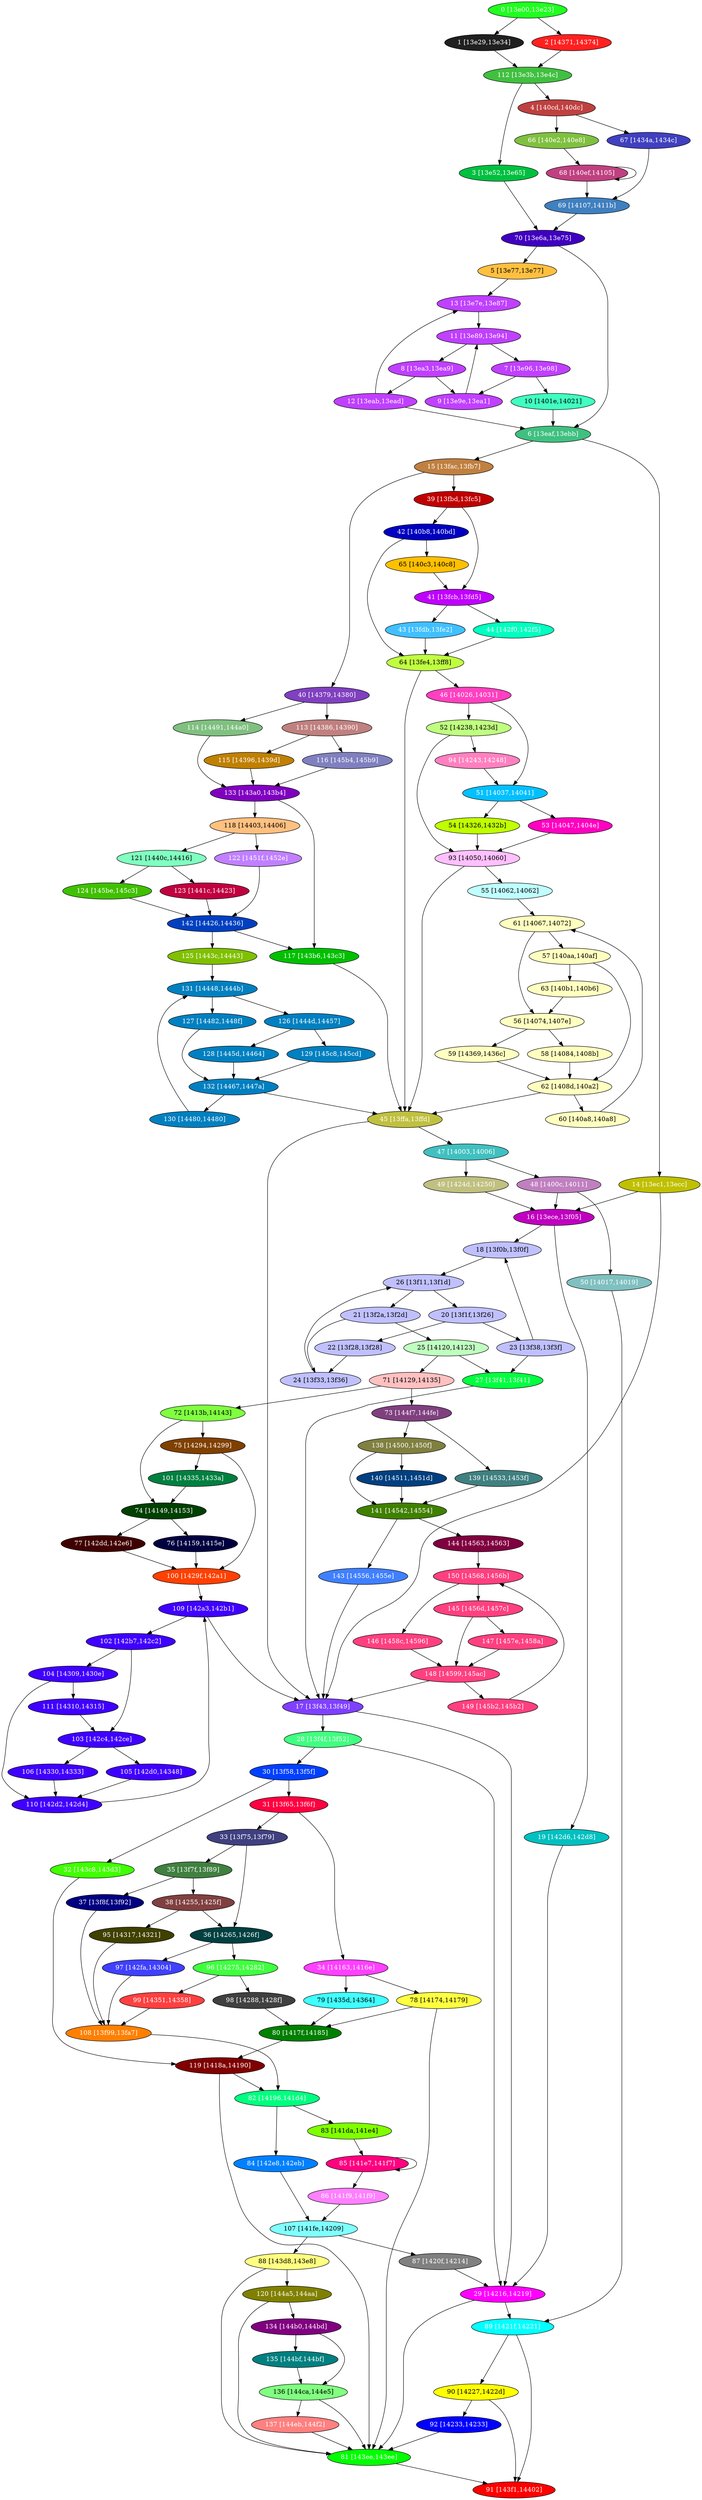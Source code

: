 diGraph libnss3{
	libnss3_0  [style=filled fillcolor="#20FF20" fontcolor="#ffffff" shape=oval label="0 [13e00,13e23]"]
	libnss3_1  [style=filled fillcolor="#202020" fontcolor="#ffffff" shape=oval label="1 [13e29,13e34]"]
	libnss3_2  [style=filled fillcolor="#FF2020" fontcolor="#ffffff" shape=oval label="2 [14371,14374]"]
	libnss3_3  [style=filled fillcolor="#00C040" fontcolor="#ffffff" shape=oval label="3 [13e52,13e65]"]
	libnss3_4  [style=filled fillcolor="#C04040" fontcolor="#ffffff" shape=oval label="4 [140cd,140dc]"]
	libnss3_5  [style=filled fillcolor="#FFC040" fontcolor="#000000" shape=oval label="5 [13e77,13e77]"]
	libnss3_6  [style=filled fillcolor="#40C080" fontcolor="#ffffff" shape=oval label="6 [13eaf,13ebb]"]
	libnss3_7  [style=filled fillcolor="#C040FF" fontcolor="#ffffff" shape=oval label="7 [13e96,13e98]"]
	libnss3_8  [style=filled fillcolor="#C040FF" fontcolor="#ffffff" shape=oval label="8 [13ea3,13ea9]"]
	libnss3_9  [style=filled fillcolor="#C040FF" fontcolor="#ffffff" shape=oval label="9 [13e9e,13ea1]"]
	libnss3_a  [style=filled fillcolor="#40FFC0" fontcolor="#000000" shape=oval label="10 [1401e,14021]"]
	libnss3_b  [style=filled fillcolor="#C040FF" fontcolor="#ffffff" shape=oval label="11 [13e89,13e94]"]
	libnss3_c  [style=filled fillcolor="#C040FF" fontcolor="#ffffff" shape=oval label="12 [13eab,13ead]"]
	libnss3_d  [style=filled fillcolor="#C040FF" fontcolor="#ffffff" shape=oval label="13 [13e7e,13e87]"]
	libnss3_e  [style=filled fillcolor="#C0C000" fontcolor="#ffffff" shape=oval label="14 [13ec1,13ecc]"]
	libnss3_f  [style=filled fillcolor="#C08040" fontcolor="#ffffff" shape=oval label="15 [13fac,13fb7]"]
	libnss3_10  [style=filled fillcolor="#C000C0" fontcolor="#ffffff" shape=oval label="16 [13ece,13f05]"]
	libnss3_11  [style=filled fillcolor="#8040FF" fontcolor="#ffffff" shape=oval label="17 [13f43,13f49]"]
	libnss3_12  [style=filled fillcolor="#C0C0FF" fontcolor="#000000" shape=oval label="18 [13f0b,13f0f]"]
	libnss3_13  [style=filled fillcolor="#00C0C0" fontcolor="#ffffff" shape=oval label="19 [142d6,142d8]"]
	libnss3_14  [style=filled fillcolor="#C0C0FF" fontcolor="#000000" shape=oval label="20 [13f1f,13f26]"]
	libnss3_15  [style=filled fillcolor="#C0C0FF" fontcolor="#000000" shape=oval label="21 [13f2a,13f2d]"]
	libnss3_16  [style=filled fillcolor="#C0C0FF" fontcolor="#000000" shape=oval label="22 [13f28,13f28]"]
	libnss3_17  [style=filled fillcolor="#C0C0FF" fontcolor="#000000" shape=oval label="23 [13f38,13f3f]"]
	libnss3_18  [style=filled fillcolor="#C0C0FF" fontcolor="#000000" shape=oval label="24 [13f33,13f36]"]
	libnss3_19  [style=filled fillcolor="#C0FFC0" fontcolor="#000000" shape=oval label="25 [14120,14123]"]
	libnss3_1a  [style=filled fillcolor="#C0C0FF" fontcolor="#000000" shape=oval label="26 [13f11,13f1d]"]
	libnss3_1b  [style=filled fillcolor="#00FF40" fontcolor="#ffffff" shape=oval label="27 [13f41,13f41]"]
	libnss3_1c  [style=filled fillcolor="#40FF80" fontcolor="#ffffff" shape=oval label="28 [13f4f,13f52]"]
	libnss3_1d  [style=filled fillcolor="#FF00FF" fontcolor="#ffffff" shape=oval label="29 [14216,14219]"]
	libnss3_1e  [style=filled fillcolor="#0040FF" fontcolor="#ffffff" shape=oval label="30 [13f58,13f5f]"]
	libnss3_1f  [style=filled fillcolor="#FF0040" fontcolor="#ffffff" shape=oval label="31 [13f65,13f6f]"]
	libnss3_20  [style=filled fillcolor="#40FF00" fontcolor="#ffffff" shape=oval label="32 [143c8,143d3]"]
	libnss3_21  [style=filled fillcolor="#404080" fontcolor="#ffffff" shape=oval label="33 [13f75,13f79]"]
	libnss3_22  [style=filled fillcolor="#FF40FF" fontcolor="#ffffff" shape=oval label="34 [14163,1416e]"]
	libnss3_23  [style=filled fillcolor="#408040" fontcolor="#ffffff" shape=oval label="35 [13f7f,13f89]"]
	libnss3_24  [style=filled fillcolor="#004040" fontcolor="#ffffff" shape=oval label="36 [14265,1426f]"]
	libnss3_25  [style=filled fillcolor="#000080" fontcolor="#ffffff" shape=oval label="37 [13f8f,13f92]"]
	libnss3_26  [style=filled fillcolor="#804040" fontcolor="#ffffff" shape=oval label="38 [14255,1425f]"]
	libnss3_27  [style=filled fillcolor="#C00000" fontcolor="#ffffff" shape=oval label="39 [13fbd,13fc5]"]
	libnss3_28  [style=filled fillcolor="#8040C0" fontcolor="#ffffff" shape=oval label="40 [14379,14380]"]
	libnss3_29  [style=filled fillcolor="#C000FF" fontcolor="#ffffff" shape=oval label="41 [13fcb,13fd5]"]
	libnss3_2a  [style=filled fillcolor="#0000C0" fontcolor="#ffffff" shape=oval label="42 [140b8,140bd]"]
	libnss3_2b  [style=filled fillcolor="#40C0FF" fontcolor="#ffffff" shape=oval label="43 [13fdb,13fe2]"]
	libnss3_2c  [style=filled fillcolor="#00FFC0" fontcolor="#ffffff" shape=oval label="44 [142f0,142f5]"]
	libnss3_2d  [style=filled fillcolor="#C0C040" fontcolor="#ffffff" shape=oval label="45 [13ffa,13ffd]"]
	libnss3_2e  [style=filled fillcolor="#FF40C0" fontcolor="#ffffff" shape=oval label="46 [14026,14031]"]
	libnss3_2f  [style=filled fillcolor="#40C0C0" fontcolor="#ffffff" shape=oval label="47 [14003,14006]"]
	libnss3_30  [style=filled fillcolor="#C080C0" fontcolor="#ffffff" shape=oval label="48 [1400c,14011]"]
	libnss3_31  [style=filled fillcolor="#C0C080" fontcolor="#ffffff" shape=oval label="49 [1424d,14250]"]
	libnss3_32  [style=filled fillcolor="#80C0C0" fontcolor="#ffffff" shape=oval label="50 [14017,14019]"]
	libnss3_33  [style=filled fillcolor="#00C0FF" fontcolor="#ffffff" shape=oval label="51 [14037,14041]"]
	libnss3_34  [style=filled fillcolor="#C0FF80" fontcolor="#000000" shape=oval label="52 [14238,1423d]"]
	libnss3_35  [style=filled fillcolor="#FF00C0" fontcolor="#ffffff" shape=oval label="53 [14047,1404e]"]
	libnss3_36  [style=filled fillcolor="#C0FF00" fontcolor="#000000" shape=oval label="54 [14326,1432b]"]
	libnss3_37  [style=filled fillcolor="#C0FFFF" fontcolor="#000000" shape=oval label="55 [14062,14062]"]
	libnss3_38  [style=filled fillcolor="#FFFFC0" fontcolor="#000000" shape=oval label="56 [14074,1407e]"]
	libnss3_39  [style=filled fillcolor="#FFFFC0" fontcolor="#000000" shape=oval label="57 [140aa,140af]"]
	libnss3_3a  [style=filled fillcolor="#FFFFC0" fontcolor="#000000" shape=oval label="58 [14084,1408b]"]
	libnss3_3b  [style=filled fillcolor="#FFFFC0" fontcolor="#000000" shape=oval label="59 [14369,1436c]"]
	libnss3_3c  [style=filled fillcolor="#FFFFC0" fontcolor="#000000" shape=oval label="60 [140a8,140a8]"]
	libnss3_3d  [style=filled fillcolor="#FFFFC0" fontcolor="#000000" shape=oval label="61 [14067,14072]"]
	libnss3_3e  [style=filled fillcolor="#FFFFC0" fontcolor="#000000" shape=oval label="62 [1408d,140a2]"]
	libnss3_3f  [style=filled fillcolor="#FFFFC0" fontcolor="#000000" shape=oval label="63 [140b1,140b6]"]
	libnss3_40  [style=filled fillcolor="#C0FF40" fontcolor="#000000" shape=oval label="64 [13fe4,13ff8]"]
	libnss3_41  [style=filled fillcolor="#FFC000" fontcolor="#000000" shape=oval label="65 [140c3,140c8]"]
	libnss3_42  [style=filled fillcolor="#80C040" fontcolor="#ffffff" shape=oval label="66 [140e2,140e8]"]
	libnss3_43  [style=filled fillcolor="#4040C0" fontcolor="#ffffff" shape=oval label="67 [1434a,1434c]"]
	libnss3_44  [style=filled fillcolor="#C04080" fontcolor="#ffffff" shape=oval label="68 [140ef,14105]"]
	libnss3_45  [style=filled fillcolor="#4080C0" fontcolor="#ffffff" shape=oval label="69 [14107,1411b]"]
	libnss3_46  [style=filled fillcolor="#4000C0" fontcolor="#ffffff" shape=oval label="70 [13e6a,13e75]"]
	libnss3_47  [style=filled fillcolor="#FFC0C0" fontcolor="#000000" shape=oval label="71 [14129,14135]"]
	libnss3_48  [style=filled fillcolor="#80FF40" fontcolor="#000000" shape=oval label="72 [1413b,14143]"]
	libnss3_49  [style=filled fillcolor="#804080" fontcolor="#ffffff" shape=oval label="73 [144f7,144fe]"]
	libnss3_4a  [style=filled fillcolor="#004000" fontcolor="#ffffff" shape=oval label="74 [14149,14153]"]
	libnss3_4b  [style=filled fillcolor="#804000" fontcolor="#ffffff" shape=oval label="75 [14294,14299]"]
	libnss3_4c  [style=filled fillcolor="#000040" fontcolor="#ffffff" shape=oval label="76 [14159,1415e]"]
	libnss3_4d  [style=filled fillcolor="#400000" fontcolor="#ffffff" shape=oval label="77 [142dd,142e6]"]
	libnss3_4e  [style=filled fillcolor="#FFFF40" fontcolor="#000000" shape=oval label="78 [14174,14179]"]
	libnss3_4f  [style=filled fillcolor="#40FFFF" fontcolor="#000000" shape=oval label="79 [1435d,14364]"]
	libnss3_50  [style=filled fillcolor="#008000" fontcolor="#ffffff" shape=oval label="80 [1417f,14185]"]
	libnss3_51  [style=filled fillcolor="#00FF00" fontcolor="#ffffff" shape=oval label="81 [143ee,143ee]"]
	libnss3_52  [style=filled fillcolor="#00FF80" fontcolor="#ffffff" shape=oval label="82 [14196,141d4]"]
	libnss3_53  [style=filled fillcolor="#80FF00" fontcolor="#000000" shape=oval label="83 [141da,141e4]"]
	libnss3_54  [style=filled fillcolor="#0080FF" fontcolor="#ffffff" shape=oval label="84 [142e8,142eb]"]
	libnss3_55  [style=filled fillcolor="#FF0080" fontcolor="#ffffff" shape=oval label="85 [141e7,141f7]"]
	libnss3_56  [style=filled fillcolor="#FF80FF" fontcolor="#ffffff" shape=oval label="86 [141f9,141f9]"]
	libnss3_57  [style=filled fillcolor="#808080" fontcolor="#ffffff" shape=oval label="87 [1420f,14214]"]
	libnss3_58  [style=filled fillcolor="#FFFF80" fontcolor="#000000" shape=oval label="88 [143d8,143e8]"]
	libnss3_59  [style=filled fillcolor="#00FFFF" fontcolor="#ffffff" shape=oval label="89 [1421f,14221]"]
	libnss3_5a  [style=filled fillcolor="#FFFF00" fontcolor="#000000" shape=oval label="90 [14227,1422d]"]
	libnss3_5b  [style=filled fillcolor="#FF0000" fontcolor="#ffffff" shape=oval label="91 [143f1,14402]"]
	libnss3_5c  [style=filled fillcolor="#0000FF" fontcolor="#ffffff" shape=oval label="92 [14233,14233]"]
	libnss3_5d  [style=filled fillcolor="#FFC0FF" fontcolor="#000000" shape=oval label="93 [14050,14060]"]
	libnss3_5e  [style=filled fillcolor="#FF80C0" fontcolor="#ffffff" shape=oval label="94 [14243,14248]"]
	libnss3_5f  [style=filled fillcolor="#404000" fontcolor="#ffffff" shape=oval label="95 [14317,14321]"]
	libnss3_60  [style=filled fillcolor="#40FF40" fontcolor="#ffffff" shape=oval label="96 [14275,14282]"]
	libnss3_61  [style=filled fillcolor="#4040FF" fontcolor="#ffffff" shape=oval label="97 [142fa,14304]"]
	libnss3_62  [style=filled fillcolor="#404040" fontcolor="#ffffff" shape=oval label="98 [14288,1428f]"]
	libnss3_63  [style=filled fillcolor="#FF4040" fontcolor="#ffffff" shape=oval label="99 [14351,14358]"]
	libnss3_64  [style=filled fillcolor="#FF4000" fontcolor="#ffffff" shape=oval label="100 [1429f,142a1]"]
	libnss3_65  [style=filled fillcolor="#008040" fontcolor="#ffffff" shape=oval label="101 [14335,1433a]"]
	libnss3_66  [style=filled fillcolor="#4000FF" fontcolor="#ffffff" shape=oval label="102 [142b7,142c2]"]
	libnss3_67  [style=filled fillcolor="#4000FF" fontcolor="#ffffff" shape=oval label="103 [142c4,142ce]"]
	libnss3_68  [style=filled fillcolor="#4000FF" fontcolor="#ffffff" shape=oval label="104 [14309,1430e]"]
	libnss3_69  [style=filled fillcolor="#4000FF" fontcolor="#ffffff" shape=oval label="105 [142d0,14348]"]
	libnss3_6a  [style=filled fillcolor="#4000FF" fontcolor="#ffffff" shape=oval label="106 [14330,14333]"]
	libnss3_6b  [style=filled fillcolor="#80FFFF" fontcolor="#000000" shape=oval label="107 [141fe,14209]"]
	libnss3_6c  [style=filled fillcolor="#FF8000" fontcolor="#ffffff" shape=oval label="108 [13f99,13fa7]"]
	libnss3_6d  [style=filled fillcolor="#4000FF" fontcolor="#ffffff" shape=oval label="109 [142a3,142b1]"]
	libnss3_6e  [style=filled fillcolor="#4000FF" fontcolor="#ffffff" shape=oval label="110 [142d2,142d4]"]
	libnss3_6f  [style=filled fillcolor="#4000FF" fontcolor="#ffffff" shape=oval label="111 [14310,14315]"]
	libnss3_70  [style=filled fillcolor="#40C040" fontcolor="#ffffff" shape=oval label="112 [13e3b,13e4c]"]
	libnss3_71  [style=filled fillcolor="#C08080" fontcolor="#ffffff" shape=oval label="113 [14386,14390]"]
	libnss3_72  [style=filled fillcolor="#80C080" fontcolor="#ffffff" shape=oval label="114 [14491,144a0]"]
	libnss3_73  [style=filled fillcolor="#C08000" fontcolor="#ffffff" shape=oval label="115 [14396,1439d]"]
	libnss3_74  [style=filled fillcolor="#8080C0" fontcolor="#ffffff" shape=oval label="116 [145b4,145b9]"]
	libnss3_75  [style=filled fillcolor="#00C000" fontcolor="#ffffff" shape=oval label="117 [143b6,143c3]"]
	libnss3_76  [style=filled fillcolor="#FFC080" fontcolor="#000000" shape=oval label="118 [14403,14406]"]
	libnss3_77  [style=filled fillcolor="#800000" fontcolor="#ffffff" shape=oval label="119 [1418a,14190]"]
	libnss3_78  [style=filled fillcolor="#808000" fontcolor="#ffffff" shape=oval label="120 [144a5,144aa]"]
	libnss3_79  [style=filled fillcolor="#80FFC0" fontcolor="#000000" shape=oval label="121 [1440c,14416]"]
	libnss3_7a  [style=filled fillcolor="#C080FF" fontcolor="#ffffff" shape=oval label="122 [1451f,1452e]"]
	libnss3_7b  [style=filled fillcolor="#C00040" fontcolor="#ffffff" shape=oval label="123 [1441c,14423]"]
	libnss3_7c  [style=filled fillcolor="#40C000" fontcolor="#ffffff" shape=oval label="124 [145be,145c3]"]
	libnss3_7d  [style=filled fillcolor="#80C000" fontcolor="#ffffff" shape=oval label="125 [1443c,14443]"]
	libnss3_7e  [style=filled fillcolor="#0080C0" fontcolor="#ffffff" shape=oval label="126 [1444d,14457]"]
	libnss3_7f  [style=filled fillcolor="#0080C0" fontcolor="#ffffff" shape=oval label="127 [14482,1448f]"]
	libnss3_80  [style=filled fillcolor="#0080C0" fontcolor="#ffffff" shape=oval label="128 [1445d,14464]"]
	libnss3_81  [style=filled fillcolor="#0080C0" fontcolor="#ffffff" shape=oval label="129 [145c8,145cd]"]
	libnss3_82  [style=filled fillcolor="#0080C0" fontcolor="#ffffff" shape=oval label="130 [14480,14480]"]
	libnss3_83  [style=filled fillcolor="#0080C0" fontcolor="#ffffff" shape=oval label="131 [14448,1444b]"]
	libnss3_84  [style=filled fillcolor="#0080C0" fontcolor="#ffffff" shape=oval label="132 [14467,1447a]"]
	libnss3_85  [style=filled fillcolor="#8000C0" fontcolor="#ffffff" shape=oval label="133 [143a0,143b4]"]
	libnss3_86  [style=filled fillcolor="#800080" fontcolor="#ffffff" shape=oval label="134 [144b0,144bd]"]
	libnss3_87  [style=filled fillcolor="#008080" fontcolor="#ffffff" shape=oval label="135 [144bf,144bf]"]
	libnss3_88  [style=filled fillcolor="#80FF80" fontcolor="#000000" shape=oval label="136 [144ca,144e5]"]
	libnss3_89  [style=filled fillcolor="#FF8080" fontcolor="#ffffff" shape=oval label="137 [144eb,144f2]"]
	libnss3_8a  [style=filled fillcolor="#808040" fontcolor="#ffffff" shape=oval label="138 [14500,1450f]"]
	libnss3_8b  [style=filled fillcolor="#408080" fontcolor="#ffffff" shape=oval label="139 [14533,1453f]"]
	libnss3_8c  [style=filled fillcolor="#004080" fontcolor="#ffffff" shape=oval label="140 [14511,1451d]"]
	libnss3_8d  [style=filled fillcolor="#408000" fontcolor="#ffffff" shape=oval label="141 [14542,14554]"]
	libnss3_8e  [style=filled fillcolor="#0040C0" fontcolor="#ffffff" shape=oval label="142 [14426,14436]"]
	libnss3_8f  [style=filled fillcolor="#4080FF" fontcolor="#ffffff" shape=oval label="143 [14556,1455e]"]
	libnss3_90  [style=filled fillcolor="#800040" fontcolor="#ffffff" shape=oval label="144 [14563,14563]"]
	libnss3_91  [style=filled fillcolor="#FF4080" fontcolor="#ffffff" shape=oval label="145 [1456d,1457c]"]
	libnss3_92  [style=filled fillcolor="#FF4080" fontcolor="#ffffff" shape=oval label="146 [1458c,14596]"]
	libnss3_93  [style=filled fillcolor="#FF4080" fontcolor="#ffffff" shape=oval label="147 [1457e,1458a]"]
	libnss3_94  [style=filled fillcolor="#FF4080" fontcolor="#ffffff" shape=oval label="148 [14599,145ac]"]
	libnss3_95  [style=filled fillcolor="#FF4080" fontcolor="#ffffff" shape=oval label="149 [145b2,145b2]"]
	libnss3_96  [style=filled fillcolor="#FF4080" fontcolor="#ffffff" shape=oval label="150 [14568,1456b]"]

	libnss3_0 -> libnss3_1
	libnss3_0 -> libnss3_2
	libnss3_1 -> libnss3_70
	libnss3_2 -> libnss3_70
	libnss3_3 -> libnss3_46
	libnss3_4 -> libnss3_42
	libnss3_4 -> libnss3_43
	libnss3_5 -> libnss3_d
	libnss3_6 -> libnss3_e
	libnss3_6 -> libnss3_f
	libnss3_7 -> libnss3_9
	libnss3_7 -> libnss3_a
	libnss3_8 -> libnss3_9
	libnss3_8 -> libnss3_c
	libnss3_9 -> libnss3_b
	libnss3_a -> libnss3_6
	libnss3_b -> libnss3_7
	libnss3_b -> libnss3_8
	libnss3_c -> libnss3_6
	libnss3_c -> libnss3_d
	libnss3_d -> libnss3_b
	libnss3_e -> libnss3_10
	libnss3_e -> libnss3_11
	libnss3_f -> libnss3_27
	libnss3_f -> libnss3_28
	libnss3_10 -> libnss3_12
	libnss3_10 -> libnss3_13
	libnss3_11 -> libnss3_1c
	libnss3_11 -> libnss3_1d
	libnss3_12 -> libnss3_1a
	libnss3_13 -> libnss3_1d
	libnss3_14 -> libnss3_16
	libnss3_14 -> libnss3_17
	libnss3_15 -> libnss3_18
	libnss3_15 -> libnss3_19
	libnss3_16 -> libnss3_18
	libnss3_17 -> libnss3_12
	libnss3_17 -> libnss3_1b
	libnss3_18 -> libnss3_1a
	libnss3_19 -> libnss3_1b
	libnss3_19 -> libnss3_47
	libnss3_1a -> libnss3_14
	libnss3_1a -> libnss3_15
	libnss3_1b -> libnss3_11
	libnss3_1c -> libnss3_1d
	libnss3_1c -> libnss3_1e
	libnss3_1d -> libnss3_51
	libnss3_1d -> libnss3_59
	libnss3_1e -> libnss3_1f
	libnss3_1e -> libnss3_20
	libnss3_1f -> libnss3_21
	libnss3_1f -> libnss3_22
	libnss3_20 -> libnss3_77
	libnss3_21 -> libnss3_23
	libnss3_21 -> libnss3_24
	libnss3_22 -> libnss3_4e
	libnss3_22 -> libnss3_4f
	libnss3_23 -> libnss3_25
	libnss3_23 -> libnss3_26
	libnss3_24 -> libnss3_60
	libnss3_24 -> libnss3_61
	libnss3_25 -> libnss3_6c
	libnss3_26 -> libnss3_24
	libnss3_26 -> libnss3_5f
	libnss3_27 -> libnss3_29
	libnss3_27 -> libnss3_2a
	libnss3_28 -> libnss3_71
	libnss3_28 -> libnss3_72
	libnss3_29 -> libnss3_2b
	libnss3_29 -> libnss3_2c
	libnss3_2a -> libnss3_40
	libnss3_2a -> libnss3_41
	libnss3_2b -> libnss3_40
	libnss3_2c -> libnss3_40
	libnss3_2d -> libnss3_11
	libnss3_2d -> libnss3_2f
	libnss3_2e -> libnss3_33
	libnss3_2e -> libnss3_34
	libnss3_2f -> libnss3_30
	libnss3_2f -> libnss3_31
	libnss3_30 -> libnss3_10
	libnss3_30 -> libnss3_32
	libnss3_31 -> libnss3_10
	libnss3_32 -> libnss3_59
	libnss3_33 -> libnss3_35
	libnss3_33 -> libnss3_36
	libnss3_34 -> libnss3_5d
	libnss3_34 -> libnss3_5e
	libnss3_35 -> libnss3_5d
	libnss3_36 -> libnss3_5d
	libnss3_37 -> libnss3_3d
	libnss3_38 -> libnss3_3a
	libnss3_38 -> libnss3_3b
	libnss3_39 -> libnss3_3e
	libnss3_39 -> libnss3_3f
	libnss3_3a -> libnss3_3e
	libnss3_3b -> libnss3_3e
	libnss3_3c -> libnss3_3d
	libnss3_3d -> libnss3_38
	libnss3_3d -> libnss3_39
	libnss3_3e -> libnss3_2d
	libnss3_3e -> libnss3_3c
	libnss3_3f -> libnss3_38
	libnss3_40 -> libnss3_2d
	libnss3_40 -> libnss3_2e
	libnss3_41 -> libnss3_29
	libnss3_42 -> libnss3_44
	libnss3_43 -> libnss3_45
	libnss3_44 -> libnss3_44
	libnss3_44 -> libnss3_45
	libnss3_45 -> libnss3_46
	libnss3_46 -> libnss3_5
	libnss3_46 -> libnss3_6
	libnss3_47 -> libnss3_48
	libnss3_47 -> libnss3_49
	libnss3_48 -> libnss3_4a
	libnss3_48 -> libnss3_4b
	libnss3_49 -> libnss3_8a
	libnss3_49 -> libnss3_8b
	libnss3_4a -> libnss3_4c
	libnss3_4a -> libnss3_4d
	libnss3_4b -> libnss3_64
	libnss3_4b -> libnss3_65
	libnss3_4c -> libnss3_64
	libnss3_4d -> libnss3_64
	libnss3_4e -> libnss3_50
	libnss3_4e -> libnss3_51
	libnss3_4f -> libnss3_50
	libnss3_50 -> libnss3_77
	libnss3_51 -> libnss3_5b
	libnss3_52 -> libnss3_53
	libnss3_52 -> libnss3_54
	libnss3_53 -> libnss3_55
	libnss3_54 -> libnss3_6b
	libnss3_55 -> libnss3_55
	libnss3_55 -> libnss3_56
	libnss3_56 -> libnss3_6b
	libnss3_57 -> libnss3_1d
	libnss3_58 -> libnss3_51
	libnss3_58 -> libnss3_78
	libnss3_59 -> libnss3_5a
	libnss3_59 -> libnss3_5b
	libnss3_5a -> libnss3_5b
	libnss3_5a -> libnss3_5c
	libnss3_5c -> libnss3_51
	libnss3_5d -> libnss3_2d
	libnss3_5d -> libnss3_37
	libnss3_5e -> libnss3_33
	libnss3_5f -> libnss3_6c
	libnss3_60 -> libnss3_62
	libnss3_60 -> libnss3_63
	libnss3_61 -> libnss3_6c
	libnss3_62 -> libnss3_50
	libnss3_63 -> libnss3_6c
	libnss3_64 -> libnss3_6d
	libnss3_65 -> libnss3_4a
	libnss3_66 -> libnss3_67
	libnss3_66 -> libnss3_68
	libnss3_67 -> libnss3_69
	libnss3_67 -> libnss3_6a
	libnss3_68 -> libnss3_6e
	libnss3_68 -> libnss3_6f
	libnss3_69 -> libnss3_6e
	libnss3_6a -> libnss3_6e
	libnss3_6b -> libnss3_57
	libnss3_6b -> libnss3_58
	libnss3_6c -> libnss3_52
	libnss3_6d -> libnss3_11
	libnss3_6d -> libnss3_66
	libnss3_6e -> libnss3_6d
	libnss3_6f -> libnss3_67
	libnss3_70 -> libnss3_3
	libnss3_70 -> libnss3_4
	libnss3_71 -> libnss3_73
	libnss3_71 -> libnss3_74
	libnss3_72 -> libnss3_85
	libnss3_73 -> libnss3_85
	libnss3_74 -> libnss3_85
	libnss3_75 -> libnss3_2d
	libnss3_76 -> libnss3_79
	libnss3_76 -> libnss3_7a
	libnss3_77 -> libnss3_51
	libnss3_77 -> libnss3_52
	libnss3_78 -> libnss3_51
	libnss3_78 -> libnss3_86
	libnss3_79 -> libnss3_7b
	libnss3_79 -> libnss3_7c
	libnss3_7a -> libnss3_8e
	libnss3_7b -> libnss3_8e
	libnss3_7c -> libnss3_8e
	libnss3_7d -> libnss3_83
	libnss3_7e -> libnss3_80
	libnss3_7e -> libnss3_81
	libnss3_7f -> libnss3_84
	libnss3_80 -> libnss3_84
	libnss3_81 -> libnss3_84
	libnss3_82 -> libnss3_83
	libnss3_83 -> libnss3_7e
	libnss3_83 -> libnss3_7f
	libnss3_84 -> libnss3_2d
	libnss3_84 -> libnss3_82
	libnss3_85 -> libnss3_75
	libnss3_85 -> libnss3_76
	libnss3_86 -> libnss3_87
	libnss3_86 -> libnss3_88
	libnss3_87 -> libnss3_88
	libnss3_88 -> libnss3_51
	libnss3_88 -> libnss3_89
	libnss3_89 -> libnss3_51
	libnss3_8a -> libnss3_8c
	libnss3_8a -> libnss3_8d
	libnss3_8b -> libnss3_8d
	libnss3_8c -> libnss3_8d
	libnss3_8d -> libnss3_8f
	libnss3_8d -> libnss3_90
	libnss3_8e -> libnss3_75
	libnss3_8e -> libnss3_7d
	libnss3_8f -> libnss3_11
	libnss3_90 -> libnss3_96
	libnss3_91 -> libnss3_93
	libnss3_91 -> libnss3_94
	libnss3_92 -> libnss3_94
	libnss3_93 -> libnss3_94
	libnss3_94 -> libnss3_11
	libnss3_94 -> libnss3_95
	libnss3_95 -> libnss3_96
	libnss3_96 -> libnss3_91
	libnss3_96 -> libnss3_92
}